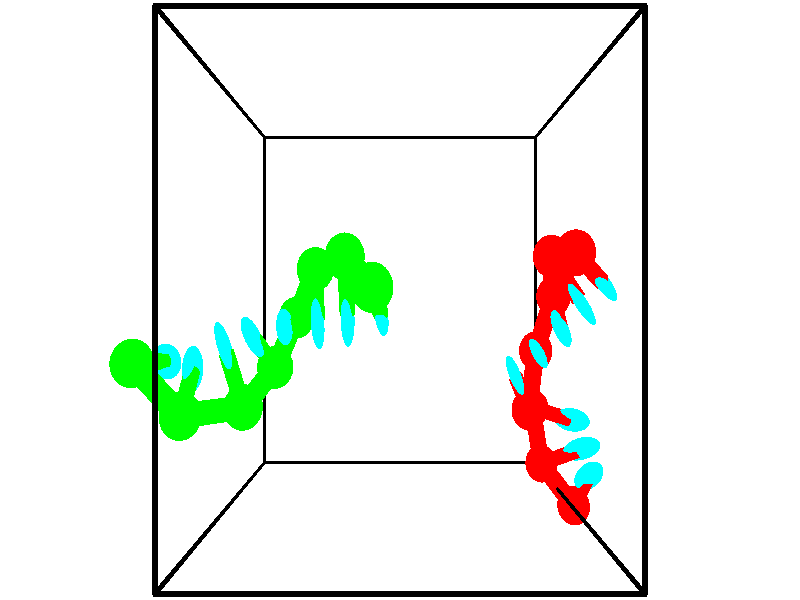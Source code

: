 // switches for output
#declare DRAW_BASES = 1; // possible values are 0, 1; only relevant for DNA ribbons
#declare DRAW_BASES_TYPE = 3; // possible values are 1, 2, 3; only relevant for DNA ribbons
#declare DRAW_FOG = 0; // set to 1 to enable fog

#include "colors.inc"

#include "transforms.inc"
background { rgb <1, 1, 1>}

#default {
   normal{
       ripples 0.25
       frequency 0.20
       turbulence 0.2
       lambda 5
   }
	finish {
		phong 0.1
		phong_size 40.
	}
}

// original window dimensions: 1024x640


// camera settings

camera {
	sky <-0, 1, 0>
	up <-0, 1, 0>
	right 1.6 * <1, 0, 0>
	location <2.5, 2.5, 11.1562>
	look_at <2.5, 2.5, 2.5>
	direction <0, 0, -8.6562>
	angle 67.0682
}


# declare cpy_camera_pos = <2.5, 2.5, 11.1562>;
# if (DRAW_FOG = 1)
fog {
	fog_type 2
	up vnormalize(cpy_camera_pos)
	color rgbt<1,1,1,0.3>
	distance 1e-5
	fog_alt 3e-3
	fog_offset 4
}
# end


// LIGHTS

# declare lum = 6;
global_settings {
	ambient_light rgb lum * <0.05, 0.05, 0.05>
	max_trace_level 15
}# declare cpy_direct_light_amount = 0.25;
light_source
{	1000 * <-1, -1, 1>,
	rgb lum * cpy_direct_light_amount
	parallel
}

light_source
{	1000 * <1, 1, -1>,
	rgb lum * cpy_direct_light_amount
	parallel
}

// strand 0

// nucleotide -1

// particle -1
sphere {
	<5.258345, -0.226074, 1.559506> 0.250000
	pigment { color rgbt <1,0,0,0> }
	no_shadow
}
cylinder {
	<5.312258, 0.063057, 1.830608>,  <5.344605, 0.236536, 1.993270>, 0.100000
	pigment { color rgbt <1,0,0,0> }
	no_shadow
}
cylinder {
	<5.312258, 0.063057, 1.830608>,  <5.258345, -0.226074, 1.559506>, 0.100000
	pigment { color rgbt <1,0,0,0> }
	no_shadow
}

// particle -1
sphere {
	<5.312258, 0.063057, 1.830608> 0.100000
	pigment { color rgbt <1,0,0,0> }
	no_shadow
}
sphere {
	0, 1
	scale<0.080000,0.200000,0.300000>
	matrix <0.011991, 0.682758, -0.730546,
		-0.990803, 0.106591, 0.083356,
		0.134781, 0.722827, 0.677757,
		5.352692, 0.279905, 2.033936>
	pigment { color rgbt <0,1,1,0> }
	no_shadow
}
cylinder {
	<4.789846, 0.289756, 1.364798>,  <5.258345, -0.226074, 1.559506>, 0.130000
	pigment { color rgbt <1,0,0,0> }
	no_shadow
}

// nucleotide -1

// particle -1
sphere {
	<4.789846, 0.289756, 1.364798> 0.250000
	pigment { color rgbt <1,0,0,0> }
	no_shadow
}
cylinder {
	<5.105289, 0.442272, 1.557762>,  <5.294554, 0.533782, 1.673540>, 0.100000
	pigment { color rgbt <1,0,0,0> }
	no_shadow
}
cylinder {
	<5.105289, 0.442272, 1.557762>,  <4.789846, 0.289756, 1.364798>, 0.100000
	pigment { color rgbt <1,0,0,0> }
	no_shadow
}

// particle -1
sphere {
	<5.105289, 0.442272, 1.557762> 0.100000
	pigment { color rgbt <1,0,0,0> }
	no_shadow
}
sphere {
	0, 1
	scale<0.080000,0.200000,0.300000>
	matrix <0.139777, 0.652838, -0.744490,
		-0.598801, 0.654539, 0.461537,
		0.788606, 0.381289, 0.482409,
		5.341870, 0.556659, 1.702485>
	pigment { color rgbt <0,1,1,0> }
	no_shadow
}
cylinder {
	<4.642477, 1.048199, 1.404090>,  <4.789846, 0.289756, 1.364798>, 0.130000
	pigment { color rgbt <1,0,0,0> }
	no_shadow
}

// nucleotide -1

// particle -1
sphere {
	<4.642477, 1.048199, 1.404090> 0.250000
	pigment { color rgbt <1,0,0,0> }
	no_shadow
}
cylinder {
	<5.023887, 0.944408, 1.342823>,  <5.252733, 0.882134, 1.306063>, 0.100000
	pigment { color rgbt <1,0,0,0> }
	no_shadow
}
cylinder {
	<5.023887, 0.944408, 1.342823>,  <4.642477, 1.048199, 1.404090>, 0.100000
	pigment { color rgbt <1,0,0,0> }
	no_shadow
}

// particle -1
sphere {
	<5.023887, 0.944408, 1.342823> 0.100000
	pigment { color rgbt <1,0,0,0> }
	no_shadow
}
sphere {
	0, 1
	scale<0.080000,0.200000,0.300000>
	matrix <0.035490, 0.601517, -0.798071,
		0.299215, 0.755545, 0.582771,
		0.953525, -0.259477, -0.153169,
		5.309944, 0.866565, 1.296872>
	pigment { color rgbt <0,1,1,0> }
	no_shadow
}
cylinder {
	<4.420533, 1.127530, 2.137388>,  <4.642477, 1.048199, 1.404090>, 0.130000
	pigment { color rgbt <1,0,0,0> }
	no_shadow
}

// nucleotide -1

// particle -1
sphere {
	<4.420533, 1.127530, 2.137388> 0.250000
	pigment { color rgbt <1,0,0,0> }
	no_shadow
}
cylinder {
	<4.259176, 1.401596, 2.379982>,  <4.162363, 1.566036, 2.525538>, 0.100000
	pigment { color rgbt <1,0,0,0> }
	no_shadow
}
cylinder {
	<4.259176, 1.401596, 2.379982>,  <4.420533, 1.127530, 2.137388>, 0.100000
	pigment { color rgbt <1,0,0,0> }
	no_shadow
}

// particle -1
sphere {
	<4.259176, 1.401596, 2.379982> 0.100000
	pigment { color rgbt <1,0,0,0> }
	no_shadow
}
sphere {
	0, 1
	scale<0.080000,0.200000,0.300000>
	matrix <0.896956, 0.427167, 0.114008,
		-0.180956, 0.589980, -0.786879,
		-0.403391, 0.685166, 0.606485,
		4.138159, 1.607146, 2.561927>
	pigment { color rgbt <0,1,1,0> }
	no_shadow
}
cylinder {
	<4.590486, 1.844687, 1.851289>,  <4.420533, 1.127530, 2.137388>, 0.130000
	pigment { color rgbt <1,0,0,0> }
	no_shadow
}

// nucleotide -1

// particle -1
sphere {
	<4.590486, 1.844687, 1.851289> 0.250000
	pigment { color rgbt <1,0,0,0> }
	no_shadow
}
cylinder {
	<4.523871, 1.856022, 2.245541>,  <4.483903, 1.862823, 2.482091>, 0.100000
	pigment { color rgbt <1,0,0,0> }
	no_shadow
}
cylinder {
	<4.523871, 1.856022, 2.245541>,  <4.590486, 1.844687, 1.851289>, 0.100000
	pigment { color rgbt <1,0,0,0> }
	no_shadow
}

// particle -1
sphere {
	<4.523871, 1.856022, 2.245541> 0.100000
	pigment { color rgbt <1,0,0,0> }
	no_shadow
}
sphere {
	0, 1
	scale<0.080000,0.200000,0.300000>
	matrix <0.827895, 0.546968, 0.124160,
		-0.535589, 0.836674, -0.114549,
		-0.166536, 0.028336, 0.985628,
		4.473911, 1.864523, 2.541229>
	pigment { color rgbt <0,1,1,0> }
	no_shadow
}
cylinder {
	<4.794200, 2.545115, 2.131385>,  <4.590486, 1.844687, 1.851289>, 0.130000
	pigment { color rgbt <1,0,0,0> }
	no_shadow
}

// nucleotide -1

// particle -1
sphere {
	<4.794200, 2.545115, 2.131385> 0.250000
	pigment { color rgbt <1,0,0,0> }
	no_shadow
}
cylinder {
	<4.768937, 2.331085, 2.468361>,  <4.753779, 2.202667, 2.670547>, 0.100000
	pigment { color rgbt <1,0,0,0> }
	no_shadow
}
cylinder {
	<4.768937, 2.331085, 2.468361>,  <4.794200, 2.545115, 2.131385>, 0.100000
	pigment { color rgbt <1,0,0,0> }
	no_shadow
}

// particle -1
sphere {
	<4.768937, 2.331085, 2.468361> 0.100000
	pigment { color rgbt <1,0,0,0> }
	no_shadow
}
sphere {
	0, 1
	scale<0.080000,0.200000,0.300000>
	matrix <0.705427, 0.573179, 0.416940,
		-0.705963, 0.620613, 0.341255,
		-0.063158, -0.535075, 0.842440,
		4.749990, 2.170563, 2.721093>
	pigment { color rgbt <0,1,1,0> }
	no_shadow
}
cylinder {
	<4.629080, 3.015205, 2.653290>,  <4.794200, 2.545115, 2.131385>, 0.130000
	pigment { color rgbt <1,0,0,0> }
	no_shadow
}

// nucleotide -1

// particle -1
sphere {
	<4.629080, 3.015205, 2.653290> 0.250000
	pigment { color rgbt <1,0,0,0> }
	no_shadow
}
cylinder {
	<4.828911, 2.699528, 2.796173>,  <4.948809, 2.510121, 2.881903>, 0.100000
	pigment { color rgbt <1,0,0,0> }
	no_shadow
}
cylinder {
	<4.828911, 2.699528, 2.796173>,  <4.629080, 3.015205, 2.653290>, 0.100000
	pigment { color rgbt <1,0,0,0> }
	no_shadow
}

// particle -1
sphere {
	<4.828911, 2.699528, 2.796173> 0.100000
	pigment { color rgbt <1,0,0,0> }
	no_shadow
}
sphere {
	0, 1
	scale<0.080000,0.200000,0.300000>
	matrix <0.759911, 0.597211, 0.256659,
		-0.415882, 0.143226, 0.898069,
		0.499576, -0.789193, 0.357209,
		4.978784, 2.462770, 2.903336>
	pigment { color rgbt <0,1,1,0> }
	no_shadow
}
cylinder {
	<4.743016, 3.001383, 3.442252>,  <4.629080, 3.015205, 2.653290>, 0.130000
	pigment { color rgbt <1,0,0,0> }
	no_shadow
}

// nucleotide -1

// particle -1
sphere {
	<4.743016, 3.001383, 3.442252> 0.250000
	pigment { color rgbt <1,0,0,0> }
	no_shadow
}
cylinder {
	<5.022978, 2.820930, 3.220760>,  <5.190955, 2.712659, 3.087866>, 0.100000
	pigment { color rgbt <1,0,0,0> }
	no_shadow
}
cylinder {
	<5.022978, 2.820930, 3.220760>,  <4.743016, 3.001383, 3.442252>, 0.100000
	pigment { color rgbt <1,0,0,0> }
	no_shadow
}

// particle -1
sphere {
	<5.022978, 2.820930, 3.220760> 0.100000
	pigment { color rgbt <1,0,0,0> }
	no_shadow
}
sphere {
	0, 1
	scale<0.080000,0.200000,0.300000>
	matrix <0.700804, 0.583415, 0.410489,
		0.137869, -0.675357, 0.724489,
		0.699904, -0.451131, -0.553728,
		5.232949, 2.685591, 3.054642>
	pigment { color rgbt <0,1,1,0> }
	no_shadow
}
// strand 1

// nucleotide -1

// particle -1
sphere {
	<2.172416, 2.623416, 4.083589> 0.250000
	pigment { color rgbt <0,1,0,0> }
	no_shadow
}
cylinder {
	<2.224115, 2.456947, 3.723568>,  <2.255135, 2.357066, 3.507555>, 0.100000
	pigment { color rgbt <0,1,0,0> }
	no_shadow
}
cylinder {
	<2.224115, 2.456947, 3.723568>,  <2.172416, 2.623416, 4.083589>, 0.100000
	pigment { color rgbt <0,1,0,0> }
	no_shadow
}

// particle -1
sphere {
	<2.224115, 2.456947, 3.723568> 0.100000
	pigment { color rgbt <0,1,0,0> }
	no_shadow
}
sphere {
	0, 1
	scale<0.080000,0.200000,0.300000>
	matrix <-0.988430, -0.126734, -0.083338,
		-0.079385, 0.900410, -0.427738,
		0.129247, -0.416173, -0.900053,
		2.262890, 2.332095, 3.453552>
	pigment { color rgbt <0,1,1,0> }
	no_shadow
}
cylinder {
	<1.805177, 2.956529, 3.565807>,  <2.172416, 2.623416, 4.083589>, 0.130000
	pigment { color rgbt <0,1,0,0> }
	no_shadow
}

// nucleotide -1

// particle -1
sphere {
	<1.805177, 2.956529, 3.565807> 0.250000
	pigment { color rgbt <0,1,0,0> }
	no_shadow
}
cylinder {
	<1.816414, 2.573631, 3.450642>,  <1.823156, 2.343893, 3.381542>, 0.100000
	pigment { color rgbt <0,1,0,0> }
	no_shadow
}
cylinder {
	<1.816414, 2.573631, 3.450642>,  <1.805177, 2.956529, 3.565807>, 0.100000
	pigment { color rgbt <0,1,0,0> }
	no_shadow
}

// particle -1
sphere {
	<1.816414, 2.573631, 3.450642> 0.100000
	pigment { color rgbt <0,1,0,0> }
	no_shadow
}
sphere {
	0, 1
	scale<0.080000,0.200000,0.300000>
	matrix <-0.991804, 0.009221, -0.127432,
		0.124639, 0.289134, -0.949140,
		0.028093, -0.957244, -0.287913,
		1.824842, 2.286458, 3.364268>
	pigment { color rgbt <0,1,1,0> }
	no_shadow
}
cylinder {
	<1.342220, 2.851843, 2.909233>,  <1.805177, 2.956529, 3.565807>, 0.130000
	pigment { color rgbt <0,1,0,0> }
	no_shadow
}

// nucleotide -1

// particle -1
sphere {
	<1.342220, 2.851843, 2.909233> 0.250000
	pigment { color rgbt <0,1,0,0> }
	no_shadow
}
cylinder {
	<1.387247, 2.505219, 3.103718>,  <1.414263, 2.297244, 3.220409>, 0.100000
	pigment { color rgbt <0,1,0,0> }
	no_shadow
}
cylinder {
	<1.387247, 2.505219, 3.103718>,  <1.342220, 2.851843, 2.909233>, 0.100000
	pigment { color rgbt <0,1,0,0> }
	no_shadow
}

// particle -1
sphere {
	<1.387247, 2.505219, 3.103718> 0.100000
	pigment { color rgbt <0,1,0,0> }
	no_shadow
}
sphere {
	0, 1
	scale<0.080000,0.200000,0.300000>
	matrix <-0.988983, -0.145049, -0.029550,
		0.096131, -0.477529, -0.873341,
		0.112567, -0.866561, 0.486212,
		1.421017, 2.245250, 3.249581>
	pigment { color rgbt <0,1,1,0> }
	no_shadow
}
cylinder {
	<1.013439, 2.288364, 2.490681>,  <1.342220, 2.851843, 2.909233>, 0.130000
	pigment { color rgbt <0,1,0,0> }
	no_shadow
}

// nucleotide -1

// particle -1
sphere {
	<1.013439, 2.288364, 2.490681> 0.250000
	pigment { color rgbt <0,1,0,0> }
	no_shadow
}
cylinder {
	<0.992731, 2.240318, 2.887245>,  <0.980306, 2.211491, 3.125183>, 0.100000
	pigment { color rgbt <0,1,0,0> }
	no_shadow
}
cylinder {
	<0.992731, 2.240318, 2.887245>,  <1.013439, 2.288364, 2.490681>, 0.100000
	pigment { color rgbt <0,1,0,0> }
	no_shadow
}

// particle -1
sphere {
	<0.992731, 2.240318, 2.887245> 0.100000
	pigment { color rgbt <0,1,0,0> }
	no_shadow
}
sphere {
	0, 1
	scale<0.080000,0.200000,0.300000>
	matrix <-0.988816, -0.132873, -0.067733,
		0.139868, -0.983827, -0.111897,
		-0.051769, -0.120120, 0.991409,
		0.977200, 2.204284, 3.184668>
	pigment { color rgbt <0,1,1,0> }
	no_shadow
}
cylinder {
	<0.744295, 1.710215, 2.655312>,  <1.013439, 2.288364, 2.490681>, 0.130000
	pigment { color rgbt <0,1,0,0> }
	no_shadow
}

// nucleotide -1

// particle -1
sphere {
	<0.744295, 1.710215, 2.655312> 0.250000
	pigment { color rgbt <0,1,0,0> }
	no_shadow
}
cylinder {
	<0.640192, 1.929596, 2.973171>,  <0.577730, 2.061224, 3.163887>, 0.100000
	pigment { color rgbt <0,1,0,0> }
	no_shadow
}
cylinder {
	<0.640192, 1.929596, 2.973171>,  <0.744295, 1.710215, 2.655312>, 0.100000
	pigment { color rgbt <0,1,0,0> }
	no_shadow
}

// particle -1
sphere {
	<0.640192, 1.929596, 2.973171> 0.100000
	pigment { color rgbt <0,1,0,0> }
	no_shadow
}
sphere {
	0, 1
	scale<0.080000,0.200000,0.300000>
	matrix <-0.928491, -0.367956, -0.050136,
		0.264899, -0.750873, 0.604995,
		-0.260257, 0.548451, 0.794649,
		0.562115, 2.094131, 3.211566>
	pigment { color rgbt <0,1,1,0> }
	no_shadow
}
cylinder {
	<0.457661, 1.334510, 3.293694>,  <0.744295, 1.710215, 2.655312>, 0.130000
	pigment { color rgbt <0,1,0,0> }
	no_shadow
}

// nucleotide -1

// particle -1
sphere {
	<0.457661, 1.334510, 3.293694> 0.250000
	pigment { color rgbt <0,1,0,0> }
	no_shadow
}
cylinder {
	<0.308498, 1.703522, 3.253933>,  <0.219001, 1.924929, 3.230077>, 0.100000
	pigment { color rgbt <0,1,0,0> }
	no_shadow
}
cylinder {
	<0.308498, 1.703522, 3.253933>,  <0.457661, 1.334510, 3.293694>, 0.100000
	pigment { color rgbt <0,1,0,0> }
	no_shadow
}

// particle -1
sphere {
	<0.308498, 1.703522, 3.253933> 0.100000
	pigment { color rgbt <0,1,0,0> }
	no_shadow
}
sphere {
	0, 1
	scale<0.080000,0.200000,0.300000>
	matrix <-0.926289, -0.363882, 0.097867,
		0.054115, 0.128570, 0.990223,
		-0.372908, 0.922529, -0.099402,
		0.196626, 1.980280, 3.224113>
	pigment { color rgbt <0,1,1,0> }
	no_shadow
}
cylinder {
	<-0.200055, 1.309492, 3.731112>,  <0.457661, 1.334510, 3.293694>, 0.130000
	pigment { color rgbt <0,1,0,0> }
	no_shadow
}

// nucleotide -1

// particle -1
sphere {
	<-0.200055, 1.309492, 3.731112> 0.250000
	pigment { color rgbt <0,1,0,0> }
	no_shadow
}
cylinder {
	<-0.219496, 1.560478, 3.420261>,  <-0.231160, 1.711070, 3.233751>, 0.100000
	pigment { color rgbt <0,1,0,0> }
	no_shadow
}
cylinder {
	<-0.219496, 1.560478, 3.420261>,  <-0.200055, 1.309492, 3.731112>, 0.100000
	pigment { color rgbt <0,1,0,0> }
	no_shadow
}

// particle -1
sphere {
	<-0.219496, 1.560478, 3.420261> 0.100000
	pigment { color rgbt <0,1,0,0> }
	no_shadow
}
sphere {
	0, 1
	scale<0.080000,0.200000,0.300000>
	matrix <-0.955060, -0.256966, -0.147747,
		-0.292401, 0.735021, 0.611756,
		-0.048603, 0.627465, -0.777126,
		-0.234077, 1.748718, 3.187124>
	pigment { color rgbt <0,1,1,0> }
	no_shadow
}
cylinder {
	<-0.767416, 1.856182, 3.795414>,  <-0.200055, 1.309492, 3.731112>, 0.130000
	pigment { color rgbt <0,1,0,0> }
	no_shadow
}

// nucleotide -1

// particle -1
sphere {
	<-0.767416, 1.856182, 3.795414> 0.250000
	pigment { color rgbt <0,1,0,0> }
	no_shadow
}
cylinder {
	<-0.673626, 1.834717, 3.407158>,  <-0.617352, 1.821838, 3.174204>, 0.100000
	pigment { color rgbt <0,1,0,0> }
	no_shadow
}
cylinder {
	<-0.673626, 1.834717, 3.407158>,  <-0.767416, 1.856182, 3.795414>, 0.100000
	pigment { color rgbt <0,1,0,0> }
	no_shadow
}

// particle -1
sphere {
	<-0.673626, 1.834717, 3.407158> 0.100000
	pigment { color rgbt <0,1,0,0> }
	no_shadow
}
sphere {
	0, 1
	scale<0.080000,0.200000,0.300000>
	matrix <-0.956303, -0.192129, -0.220390,
		-0.174661, 0.979902, -0.096368,
		0.234475, -0.053663, -0.970640,
		-0.603283, 1.818618, 3.115966>
	pigment { color rgbt <0,1,1,0> }
	no_shadow
}
// box output
cylinder {
	<0.000000, 0.000000, 0.000000>,  <5.000000, 0.000000, 0.000000>, 0.025000
	pigment { color rgbt <0,0,0,0> }
	no_shadow
}
cylinder {
	<0.000000, 0.000000, 0.000000>,  <0.000000, 5.000000, 0.000000>, 0.025000
	pigment { color rgbt <0,0,0,0> }
	no_shadow
}
cylinder {
	<0.000000, 0.000000, 0.000000>,  <0.000000, 0.000000, 5.000000>, 0.025000
	pigment { color rgbt <0,0,0,0> }
	no_shadow
}
cylinder {
	<5.000000, 5.000000, 5.000000>,  <0.000000, 5.000000, 5.000000>, 0.025000
	pigment { color rgbt <0,0,0,0> }
	no_shadow
}
cylinder {
	<5.000000, 5.000000, 5.000000>,  <5.000000, 0.000000, 5.000000>, 0.025000
	pigment { color rgbt <0,0,0,0> }
	no_shadow
}
cylinder {
	<5.000000, 5.000000, 5.000000>,  <5.000000, 5.000000, 0.000000>, 0.025000
	pigment { color rgbt <0,0,0,0> }
	no_shadow
}
cylinder {
	<0.000000, 0.000000, 5.000000>,  <0.000000, 5.000000, 5.000000>, 0.025000
	pigment { color rgbt <0,0,0,0> }
	no_shadow
}
cylinder {
	<0.000000, 0.000000, 5.000000>,  <5.000000, 0.000000, 5.000000>, 0.025000
	pigment { color rgbt <0,0,0,0> }
	no_shadow
}
cylinder {
	<5.000000, 5.000000, 0.000000>,  <0.000000, 5.000000, 0.000000>, 0.025000
	pigment { color rgbt <0,0,0,0> }
	no_shadow
}
cylinder {
	<5.000000, 5.000000, 0.000000>,  <5.000000, 0.000000, 0.000000>, 0.025000
	pigment { color rgbt <0,0,0,0> }
	no_shadow
}
cylinder {
	<5.000000, 0.000000, 5.000000>,  <5.000000, 0.000000, 0.000000>, 0.025000
	pigment { color rgbt <0,0,0,0> }
	no_shadow
}
cylinder {
	<0.000000, 5.000000, 0.000000>,  <0.000000, 5.000000, 5.000000>, 0.025000
	pigment { color rgbt <0,0,0,0> }
	no_shadow
}
// end of box output

